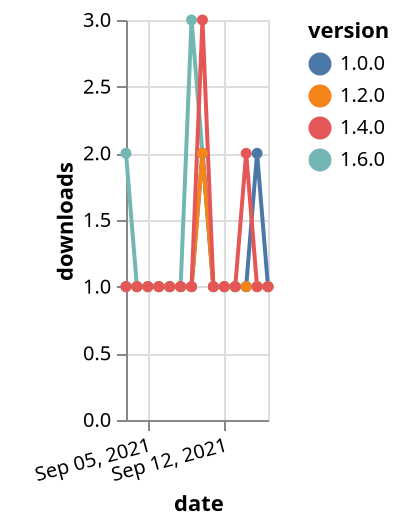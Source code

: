 {"$schema": "https://vega.github.io/schema/vega-lite/v5.json", "description": "A simple bar chart with embedded data.", "data": {"values": [{"date": "2021-09-03", "total": 122, "delta": 2, "version": "1.6.0"}, {"date": "2021-09-04", "total": 123, "delta": 1, "version": "1.6.0"}, {"date": "2021-09-05", "total": 124, "delta": 1, "version": "1.6.0"}, {"date": "2021-09-06", "total": 125, "delta": 1, "version": "1.6.0"}, {"date": "2021-09-07", "total": 126, "delta": 1, "version": "1.6.0"}, {"date": "2021-09-08", "total": 127, "delta": 1, "version": "1.6.0"}, {"date": "2021-09-09", "total": 130, "delta": 3, "version": "1.6.0"}, {"date": "2021-09-10", "total": 132, "delta": 2, "version": "1.6.0"}, {"date": "2021-09-11", "total": 133, "delta": 1, "version": "1.6.0"}, {"date": "2021-09-12", "total": 134, "delta": 1, "version": "1.6.0"}, {"date": "2021-09-13", "total": 135, "delta": 1, "version": "1.6.0"}, {"date": "2021-09-14", "total": 136, "delta": 1, "version": "1.6.0"}, {"date": "2021-09-15", "total": 137, "delta": 1, "version": "1.6.0"}, {"date": "2021-09-16", "total": 138, "delta": 1, "version": "1.6.0"}, {"date": "2021-09-03", "total": 197, "delta": 1, "version": "1.0.0"}, {"date": "2021-09-04", "total": 198, "delta": 1, "version": "1.0.0"}, {"date": "2021-09-05", "total": 199, "delta": 1, "version": "1.0.0"}, {"date": "2021-09-06", "total": 200, "delta": 1, "version": "1.0.0"}, {"date": "2021-09-07", "total": 201, "delta": 1, "version": "1.0.0"}, {"date": "2021-09-08", "total": 202, "delta": 1, "version": "1.0.0"}, {"date": "2021-09-09", "total": 203, "delta": 1, "version": "1.0.0"}, {"date": "2021-09-10", "total": 205, "delta": 2, "version": "1.0.0"}, {"date": "2021-09-11", "total": 206, "delta": 1, "version": "1.0.0"}, {"date": "2021-09-12", "total": 207, "delta": 1, "version": "1.0.0"}, {"date": "2021-09-13", "total": 208, "delta": 1, "version": "1.0.0"}, {"date": "2021-09-14", "total": 209, "delta": 1, "version": "1.0.0"}, {"date": "2021-09-15", "total": 211, "delta": 2, "version": "1.0.0"}, {"date": "2021-09-16", "total": 212, "delta": 1, "version": "1.0.0"}, {"date": "2021-09-03", "total": 173, "delta": 1, "version": "1.2.0"}, {"date": "2021-09-04", "total": 174, "delta": 1, "version": "1.2.0"}, {"date": "2021-09-05", "total": 175, "delta": 1, "version": "1.2.0"}, {"date": "2021-09-06", "total": 176, "delta": 1, "version": "1.2.0"}, {"date": "2021-09-07", "total": 177, "delta": 1, "version": "1.2.0"}, {"date": "2021-09-08", "total": 178, "delta": 1, "version": "1.2.0"}, {"date": "2021-09-09", "total": 179, "delta": 1, "version": "1.2.0"}, {"date": "2021-09-10", "total": 181, "delta": 2, "version": "1.2.0"}, {"date": "2021-09-11", "total": 182, "delta": 1, "version": "1.2.0"}, {"date": "2021-09-12", "total": 183, "delta": 1, "version": "1.2.0"}, {"date": "2021-09-13", "total": 184, "delta": 1, "version": "1.2.0"}, {"date": "2021-09-14", "total": 185, "delta": 1, "version": "1.2.0"}, {"date": "2021-09-15", "total": 186, "delta": 1, "version": "1.2.0"}, {"date": "2021-09-16", "total": 187, "delta": 1, "version": "1.2.0"}, {"date": "2021-09-03", "total": 186, "delta": 1, "version": "1.4.0"}, {"date": "2021-09-04", "total": 187, "delta": 1, "version": "1.4.0"}, {"date": "2021-09-05", "total": 188, "delta": 1, "version": "1.4.0"}, {"date": "2021-09-06", "total": 189, "delta": 1, "version": "1.4.0"}, {"date": "2021-09-07", "total": 190, "delta": 1, "version": "1.4.0"}, {"date": "2021-09-08", "total": 191, "delta": 1, "version": "1.4.0"}, {"date": "2021-09-09", "total": 192, "delta": 1, "version": "1.4.0"}, {"date": "2021-09-10", "total": 195, "delta": 3, "version": "1.4.0"}, {"date": "2021-09-11", "total": 196, "delta": 1, "version": "1.4.0"}, {"date": "2021-09-12", "total": 197, "delta": 1, "version": "1.4.0"}, {"date": "2021-09-13", "total": 198, "delta": 1, "version": "1.4.0"}, {"date": "2021-09-14", "total": 200, "delta": 2, "version": "1.4.0"}, {"date": "2021-09-15", "total": 201, "delta": 1, "version": "1.4.0"}, {"date": "2021-09-16", "total": 202, "delta": 1, "version": "1.4.0"}]}, "width": "container", "mark": {"type": "line", "point": {"filled": true}}, "encoding": {"x": {"field": "date", "type": "temporal", "timeUnit": "yearmonthdate", "title": "date", "axis": {"labelAngle": -15}}, "y": {"field": "delta", "type": "quantitative", "title": "downloads"}, "color": {"field": "version", "type": "nominal"}, "tooltip": {"field": "delta"}}}